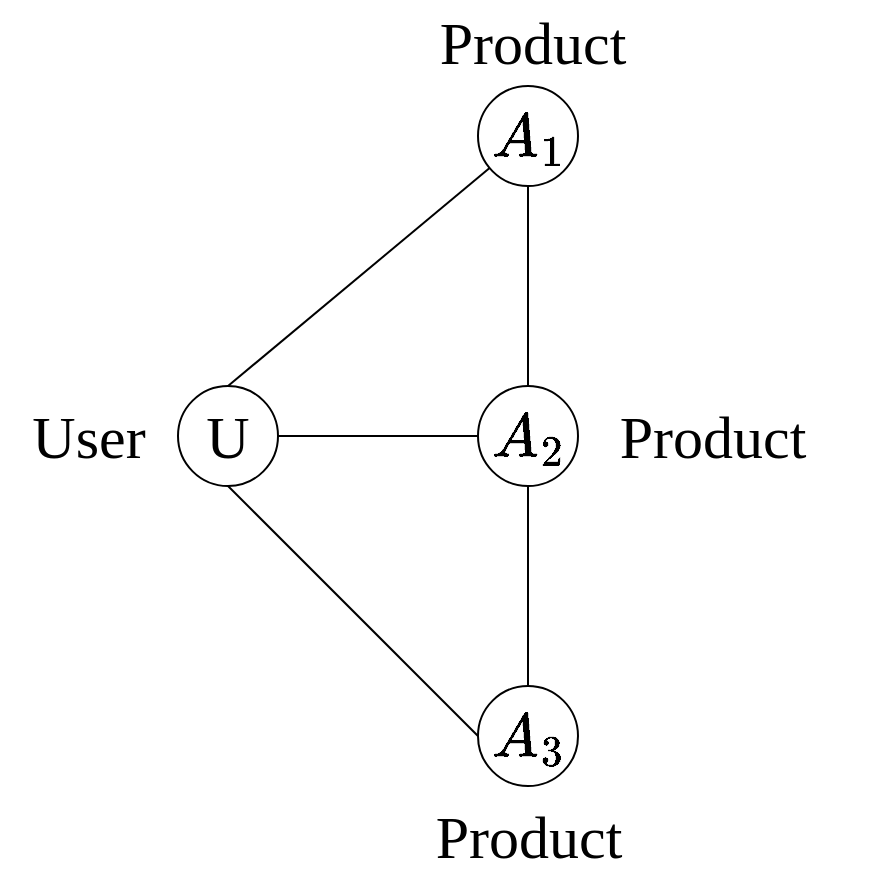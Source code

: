 <mxfile version="22.1.13" type="github" pages="2">
  <diagram name="amazon" id="fCA8_PMctPCgwvYJMUSU">
    <mxGraphModel dx="885" dy="570" grid="1" gridSize="10" guides="1" tooltips="1" connect="1" arrows="1" fold="1" page="1" pageScale="1" pageWidth="4681" pageHeight="3300" math="1" shadow="0">
      <root>
        <mxCell id="0" />
        <mxCell id="1" parent="0" />
        <mxCell id="wkhm0FDZj49vZLmObD-7-1" value="" style="rounded=0;whiteSpace=wrap;html=1;fontFamily=Helvetica;fontSize=11;fontColor=default;fillColor=none;strokeColor=none;" vertex="1" parent="1">
          <mxGeometry x="83" y="256" width="440" height="440" as="geometry" />
        </mxCell>
        <mxCell id="P_II87GhfvFhkmxFU4Ft-2" value="&lt;font style=&quot;font-size: 30px;&quot;&gt;User&lt;/font&gt;" style="text;html=1;strokeColor=none;fillColor=none;align=center;verticalAlign=middle;whiteSpace=wrap;rounded=0;fontFamily=Times New Roman;container=0;" vertex="1" parent="1">
          <mxGeometry x="90" y="457.5" width="75" height="33" as="geometry" />
        </mxCell>
        <mxCell id="P_II87GhfvFhkmxFU4Ft-4" value="&lt;font style=&quot;font-size: 30px;&quot;&gt;Product&lt;/font&gt;" style="text;html=1;strokeColor=none;fillColor=none;align=center;verticalAlign=middle;whiteSpace=wrap;rounded=0;fontFamily=Times New Roman;container=0;" vertex="1" parent="1">
          <mxGeometry x="402" y="457.5" width="75" height="33" as="geometry" />
        </mxCell>
        <mxCell id="P_II87GhfvFhkmxFU4Ft-6" value="&lt;font style=&quot;font-size: 30px;&quot;&gt;Product&lt;/font&gt;" style="text;html=1;strokeColor=none;fillColor=none;align=center;verticalAlign=middle;whiteSpace=wrap;rounded=0;fontFamily=Times New Roman;container=0;" vertex="1" parent="1">
          <mxGeometry x="309.5" y="657" width="75" height="33" as="geometry" />
        </mxCell>
        <mxCell id="P_II87GhfvFhkmxFU4Ft-8" value="&lt;font style=&quot;font-size: 30px;&quot;&gt;Product&lt;/font&gt;" style="text;html=1;strokeColor=none;fillColor=none;align=center;verticalAlign=middle;whiteSpace=wrap;rounded=0;fontFamily=Times New Roman;container=0;" vertex="1" parent="1">
          <mxGeometry x="312" y="260" width="75" height="33" as="geometry" />
        </mxCell>
        <mxCell id="By5XkpEbM1x0tMT9yCk7-5" style="edgeStyle=none;shape=connector;rounded=0;orthogonalLoop=1;jettySize=auto;html=1;exitX=0.5;exitY=0;exitDx=0;exitDy=0;labelBackgroundColor=default;strokeColor=default;align=center;verticalAlign=middle;fontFamily=Helvetica;fontSize=11;fontColor=default;endArrow=none;endFill=0;" edge="1" parent="1" source="P_II87GhfvFhkmxFU4Ft-1" target="By5XkpEbM1x0tMT9yCk7-3">
          <mxGeometry relative="1" as="geometry" />
        </mxCell>
        <mxCell id="By5XkpEbM1x0tMT9yCk7-6" style="edgeStyle=none;shape=connector;rounded=0;orthogonalLoop=1;jettySize=auto;html=1;exitX=0.5;exitY=1;exitDx=0;exitDy=0;entryX=0;entryY=0.5;entryDx=0;entryDy=0;labelBackgroundColor=default;strokeColor=default;align=center;verticalAlign=middle;fontFamily=Helvetica;fontSize=11;fontColor=default;endArrow=none;endFill=0;" edge="1" parent="1" source="P_II87GhfvFhkmxFU4Ft-1" target="P_II87GhfvFhkmxFU4Ft-7">
          <mxGeometry relative="1" as="geometry" />
        </mxCell>
        <mxCell id="By5XkpEbM1x0tMT9yCk7-7" style="edgeStyle=none;shape=connector;rounded=0;orthogonalLoop=1;jettySize=auto;html=1;exitX=1;exitY=0.5;exitDx=0;exitDy=0;entryX=0;entryY=0.5;entryDx=0;entryDy=0;labelBackgroundColor=default;strokeColor=default;align=center;verticalAlign=middle;fontFamily=Helvetica;fontSize=11;fontColor=default;endArrow=none;endFill=0;" edge="1" parent="1" source="P_II87GhfvFhkmxFU4Ft-1" target="P_II87GhfvFhkmxFU4Ft-5">
          <mxGeometry relative="1" as="geometry" />
        </mxCell>
        <mxCell id="P_II87GhfvFhkmxFU4Ft-1" value="&lt;font style=&quot;font-size: 30px;&quot;&gt;U&lt;/font&gt;" style="ellipse;whiteSpace=wrap;html=1;aspect=fixed;fontFamily=Times New Roman;container=0;" vertex="1" parent="1">
          <mxGeometry x="172" y="449" width="50" height="50" as="geometry" />
        </mxCell>
        <mxCell id="By5XkpEbM1x0tMT9yCk7-9" style="edgeStyle=none;shape=connector;rounded=0;orthogonalLoop=1;jettySize=auto;html=1;exitX=0.5;exitY=1;exitDx=0;exitDy=0;entryX=0.5;entryY=0;entryDx=0;entryDy=0;labelBackgroundColor=default;strokeColor=default;align=center;verticalAlign=middle;fontFamily=Helvetica;fontSize=11;fontColor=default;endArrow=none;endFill=0;" edge="1" parent="1" source="P_II87GhfvFhkmxFU4Ft-5" target="P_II87GhfvFhkmxFU4Ft-7">
          <mxGeometry relative="1" as="geometry" />
        </mxCell>
        <mxCell id="P_II87GhfvFhkmxFU4Ft-5" value="&lt;font style=&quot;font-size: 30px;&quot;&gt;$$A_2$$&lt;/font&gt;" style="ellipse;whiteSpace=wrap;html=1;aspect=fixed;fontFamily=Times New Roman;container=0;" vertex="1" parent="1">
          <mxGeometry x="322" y="449" width="50" height="50" as="geometry" />
        </mxCell>
        <mxCell id="P_II87GhfvFhkmxFU4Ft-7" value="&lt;font style=&quot;font-size: 30px;&quot;&gt;$$A_3$$&lt;/font&gt;" style="ellipse;whiteSpace=wrap;html=1;aspect=fixed;fontFamily=Times New Roman;container=0;" vertex="1" parent="1">
          <mxGeometry x="322" y="599" width="50" height="50" as="geometry" />
        </mxCell>
        <mxCell id="By5XkpEbM1x0tMT9yCk7-8" style="edgeStyle=none;shape=connector;rounded=0;orthogonalLoop=1;jettySize=auto;html=1;exitX=0.5;exitY=1;exitDx=0;exitDy=0;entryX=0.5;entryY=0;entryDx=0;entryDy=0;labelBackgroundColor=default;strokeColor=default;align=center;verticalAlign=middle;fontFamily=Helvetica;fontSize=11;fontColor=default;endArrow=none;endFill=0;" edge="1" parent="1" source="By5XkpEbM1x0tMT9yCk7-3" target="P_II87GhfvFhkmxFU4Ft-5">
          <mxGeometry relative="1" as="geometry" />
        </mxCell>
        <mxCell id="By5XkpEbM1x0tMT9yCk7-3" value="&lt;font style=&quot;font-size: 30px;&quot;&gt;$$A_1$$&lt;/font&gt;" style="ellipse;whiteSpace=wrap;html=1;aspect=fixed;fontFamily=Times New Roman;container=0;" vertex="1" parent="1">
          <mxGeometry x="322" y="299" width="50" height="50" as="geometry" />
        </mxCell>
      </root>
    </mxGraphModel>
  </diagram>
  <diagram id="b24Sp2EazhhVOQ4-WjkA" name="human">
    <mxGraphModel dx="1426" dy="791" grid="1" gridSize="10" guides="1" tooltips="1" connect="1" arrows="1" fold="1" page="1" pageScale="1" pageWidth="4681" pageHeight="3300" math="1" shadow="0">
      <root>
        <mxCell id="0" />
        <mxCell id="1" parent="0" />
        <mxCell id="cG461n-19PNF5c61SMKD-7" value="" style="rounded=0;whiteSpace=wrap;html=1;fontFamily=Helvetica;fontSize=11;fontColor=default;fillColor=none;strokeColor=none;" vertex="1" parent="1">
          <mxGeometry x="130" y="70" width="380" height="370" as="geometry" />
        </mxCell>
        <mxCell id="o2DvQzvSn473nNnx0WMC-2" style="edgeStyle=none;shape=connector;rounded=0;orthogonalLoop=1;jettySize=auto;html=1;exitX=0.5;exitY=1;exitDx=0;exitDy=0;entryX=0.5;entryY=0;entryDx=0;entryDy=0;labelBackgroundColor=default;strokeColor=default;align=center;verticalAlign=middle;fontFamily=Times New Roman;fontSize=11;fontColor=default;endArrow=none;endFill=0;" edge="1" parent="1" target="o2DvQzvSn473nNnx0WMC-9">
          <mxGeometry relative="1" as="geometry">
            <mxPoint x="320" y="280" as="sourcePoint" />
          </mxGeometry>
        </mxCell>
        <mxCell id="o2DvQzvSn473nNnx0WMC-20" style="edgeStyle=none;shape=connector;rounded=0;orthogonalLoop=1;jettySize=auto;html=1;exitX=0.5;exitY=1;exitDx=0;exitDy=0;entryX=0.5;entryY=0;entryDx=0;entryDy=0;labelBackgroundColor=default;strokeColor=default;align=center;verticalAlign=middle;fontFamily=Times New Roman;fontSize=11;fontColor=default;endArrow=none;endFill=0;" edge="1" parent="1" target="o2DvQzvSn473nNnx0WMC-19">
          <mxGeometry relative="1" as="geometry">
            <mxPoint x="320" y="280" as="sourcePoint" />
          </mxGeometry>
        </mxCell>
        <mxCell id="G5ethoWTUnm4vw-1Fgpj-5" style="edgeStyle=none;shape=connector;rounded=0;orthogonalLoop=1;jettySize=auto;html=1;exitX=1;exitY=0.5;exitDx=0;exitDy=0;labelBackgroundColor=default;strokeColor=default;align=center;verticalAlign=middle;fontFamily=Helvetica;fontSize=11;fontColor=default;endArrow=none;endFill=0;" edge="1" parent="1" source="o2DvQzvSn473nNnx0WMC-6" target="o2DvQzvSn473nNnx0WMC-17">
          <mxGeometry relative="1" as="geometry" />
        </mxCell>
        <mxCell id="G5ethoWTUnm4vw-1Fgpj-8" style="edgeStyle=none;shape=connector;rounded=0;orthogonalLoop=1;jettySize=auto;html=1;exitX=1;exitY=1;exitDx=0;exitDy=0;labelBackgroundColor=default;strokeColor=default;align=center;verticalAlign=middle;fontFamily=Helvetica;fontSize=11;fontColor=default;endArrow=none;endFill=0;" edge="1" parent="1" source="o2DvQzvSn473nNnx0WMC-6" target="o2DvQzvSn473nNnx0WMC-19">
          <mxGeometry relative="1" as="geometry" />
        </mxCell>
        <mxCell id="o2DvQzvSn473nNnx0WMC-6" value="&lt;font style=&quot;font-size: 30px;&quot;&gt;$$P_2$$&lt;/font&gt;" style="ellipse;whiteSpace=wrap;html=1;aspect=fixed;fontFamily=Times New Roman;" vertex="1" parent="1">
          <mxGeometry x="145" y="230" width="50" height="50" as="geometry" />
        </mxCell>
        <mxCell id="G5ethoWTUnm4vw-1Fgpj-12" style="edgeStyle=none;shape=connector;rounded=0;orthogonalLoop=1;jettySize=auto;html=1;exitX=0;exitY=1;exitDx=0;exitDy=0;entryX=1;entryY=0;entryDx=0;entryDy=0;labelBackgroundColor=default;strokeColor=default;align=center;verticalAlign=middle;fontFamily=Helvetica;fontSize=11;fontColor=default;endArrow=none;endFill=0;" edge="1" parent="1" source="o2DvQzvSn473nNnx0WMC-9" target="o2DvQzvSn473nNnx0WMC-6">
          <mxGeometry relative="1" as="geometry" />
        </mxCell>
        <mxCell id="o2DvQzvSn473nNnx0WMC-9" value="&lt;font style=&quot;font-size: 30px;&quot;&gt;$$P_4$$&lt;/font&gt;" style="ellipse;whiteSpace=wrap;html=1;aspect=fixed;fontFamily=Times New Roman;" vertex="1" parent="1">
          <mxGeometry x="295" y="80" width="50" height="50" as="geometry" />
        </mxCell>
        <mxCell id="G5ethoWTUnm4vw-1Fgpj-10" style="edgeStyle=none;shape=connector;rounded=0;orthogonalLoop=1;jettySize=auto;html=1;exitX=0;exitY=1;exitDx=0;exitDy=0;labelBackgroundColor=default;strokeColor=default;align=center;verticalAlign=middle;fontFamily=Helvetica;fontSize=11;fontColor=default;endArrow=none;endFill=0;" edge="1" parent="1" source="o2DvQzvSn473nNnx0WMC-17" target="o2DvQzvSn473nNnx0WMC-19">
          <mxGeometry relative="1" as="geometry" />
        </mxCell>
        <mxCell id="G5ethoWTUnm4vw-1Fgpj-11" style="edgeStyle=none;shape=connector;rounded=0;orthogonalLoop=1;jettySize=auto;html=1;exitX=0;exitY=0;exitDx=0;exitDy=0;entryX=1;entryY=1;entryDx=0;entryDy=0;labelBackgroundColor=default;strokeColor=default;align=center;verticalAlign=middle;fontFamily=Helvetica;fontSize=11;fontColor=default;endArrow=none;endFill=0;" edge="1" parent="1" source="o2DvQzvSn473nNnx0WMC-17" target="o2DvQzvSn473nNnx0WMC-9">
          <mxGeometry relative="1" as="geometry" />
        </mxCell>
        <mxCell id="o2DvQzvSn473nNnx0WMC-17" value="&lt;font style=&quot;font-size: 30px;&quot;&gt;$$P_3$$&lt;/font&gt;" style="ellipse;whiteSpace=wrap;html=1;aspect=fixed;fontFamily=Times New Roman;" vertex="1" parent="1">
          <mxGeometry x="445" y="230" width="50" height="50" as="geometry" />
        </mxCell>
        <mxCell id="o2DvQzvSn473nNnx0WMC-19" value="&lt;font style=&quot;font-size: 30px;&quot;&gt;$$P_1$$&lt;/font&gt;" style="ellipse;whiteSpace=wrap;html=1;aspect=fixed;fontFamily=Times New Roman;" vertex="1" parent="1">
          <mxGeometry x="295" y="380" width="50" height="50" as="geometry" />
        </mxCell>
        <mxCell id="cG461n-19PNF5c61SMKD-3" value="p53" style="text;html=1;strokeColor=none;fillColor=none;align=center;verticalAlign=middle;whiteSpace=wrap;rounded=0;fontSize=30;fontFamily=Times New Roman;fontColor=default;" vertex="1" parent="1">
          <mxGeometry x="235" y="390" width="60" height="30" as="geometry" />
        </mxCell>
      </root>
    </mxGraphModel>
  </diagram>
</mxfile>
